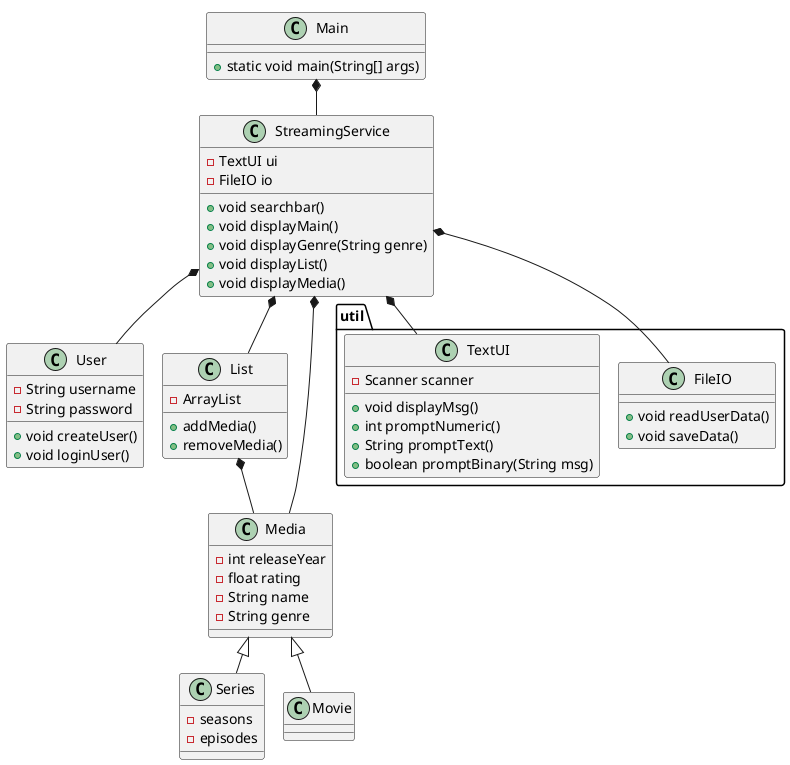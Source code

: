 @startuml
'https://plantuml.com/sequence-diagram
!pragma layout smetana

class User{
- String username
- String password
+ void createUser()
+ void loginUser()
}

class Main{

+ static void main(String[] args)
}

class StreamingService{

+ void searchbar()
- TextUI ui
- FileIO io
+ void displayMain()
+ void displayGenre(String genre)
+ void displayList()
+ void displayMedia()



}

class List{

- ArrayList
+ addMedia()
+ removeMedia()


}

package "util" {

class FileIO{
+ void readUserData()
+ void saveData()

}
class TextUI{
- Scanner scanner
+ void displayMsg()
+ int promptNumeric()
+ String promptText()
+ boolean promptBinary(String msg)

}
}

class Media{

- int releaseYear
- float rating
- String name
- String genre



}

class Series{

- seasons
- episodes

}

Media <|-- Movie
Media <|-- Series

StreamingService *-- Media



Main *-- StreamingService
StreamingService *-- User
StreamingService *-- List
List *-- Media

StreamingService *-- TextUI
StreamingService *-- FileIO
@enduml